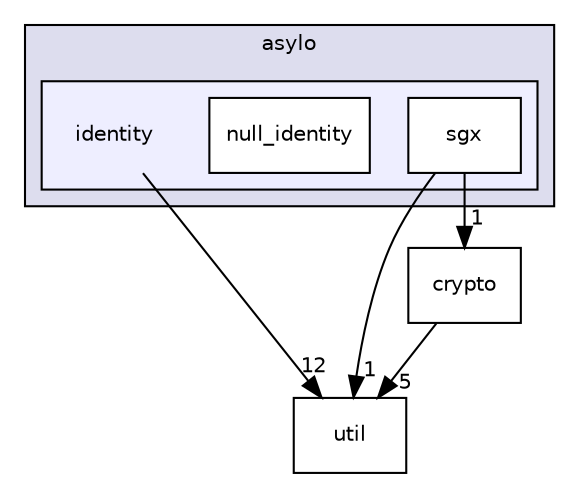 digraph "asylo/identity" {
  compound=true
  node [ fontsize="10", fontname="Helvetica"];
  edge [ labelfontsize="10", labelfontname="Helvetica"];
  subgraph clusterdir_edc23f2ec6b899c33daf3900f962a909 {
    graph [ bgcolor="#ddddee", pencolor="black", label="asylo" fontname="Helvetica", fontsize="10", URL="dir_edc23f2ec6b899c33daf3900f962a909.html"]
  subgraph clusterdir_e1c0d852c20f7060122f8152bba123e1 {
    graph [ bgcolor="#eeeeff", pencolor="black", label="" URL="dir_e1c0d852c20f7060122f8152bba123e1.html"];
    dir_e1c0d852c20f7060122f8152bba123e1 [shape=plaintext label="identity"];
    dir_6aee7f6a186d4b544c7c219c92ca7969 [shape=box label="null_identity" color="black" fillcolor="white" style="filled" URL="dir_6aee7f6a186d4b544c7c219c92ca7969.html"];
    dir_c5a1f4e39b26462655dea91e423d91a7 [shape=box label="sgx" color="black" fillcolor="white" style="filled" URL="dir_c5a1f4e39b26462655dea91e423d91a7.html"];
  }
  }
  dir_d76c6b9049ac6f6d284ddd4be15e6dfa [shape=box label="util" URL="dir_d76c6b9049ac6f6d284ddd4be15e6dfa.html"];
  dir_5a9410e7c3a4f9e5eab607dd670acca5 [shape=box label="crypto" URL="dir_5a9410e7c3a4f9e5eab607dd670acca5.html"];
  dir_c5a1f4e39b26462655dea91e423d91a7->dir_d76c6b9049ac6f6d284ddd4be15e6dfa [headlabel="1", labeldistance=1.5 headhref="dir_000006_000011.html"];
  dir_c5a1f4e39b26462655dea91e423d91a7->dir_5a9410e7c3a4f9e5eab607dd670acca5 [headlabel="1", labeldistance=1.5 headhref="dir_000006_000001.html"];
  dir_e1c0d852c20f7060122f8152bba123e1->dir_d76c6b9049ac6f6d284ddd4be15e6dfa [headlabel="12", labeldistance=1.5 headhref="dir_000004_000011.html"];
  dir_5a9410e7c3a4f9e5eab607dd670acca5->dir_d76c6b9049ac6f6d284ddd4be15e6dfa [headlabel="5", labeldistance=1.5 headhref="dir_000001_000011.html"];
}
